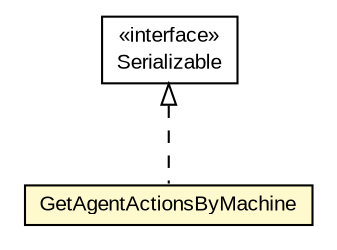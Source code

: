 #!/usr/local/bin/dot
#
# Class diagram 
# Generated by UMLGraph version R5_6-24-gf6e263 (http://www.umlgraph.org/)
#

digraph G {
	edge [fontname="arial",fontsize=10,labelfontname="arial",labelfontsize=10];
	node [fontname="arial",fontsize=10,shape=plaintext];
	nodesep=0.25;
	ranksep=0.5;
	// org.miloss.fgsms.services.interfaces.policyconfiguration.GetAgentActionsByMachine
	c403280 [label=<<table title="org.miloss.fgsms.services.interfaces.policyconfiguration.GetAgentActionsByMachine" border="0" cellborder="1" cellspacing="0" cellpadding="2" port="p" bgcolor="lemonChiffon" href="./GetAgentActionsByMachine.html">
		<tr><td><table border="0" cellspacing="0" cellpadding="1">
<tr><td align="center" balign="center"> GetAgentActionsByMachine </td></tr>
		</table></td></tr>
		</table>>, URL="./GetAgentActionsByMachine.html", fontname="arial", fontcolor="black", fontsize=10.0];
	//org.miloss.fgsms.services.interfaces.policyconfiguration.GetAgentActionsByMachine implements java.io.Serializable
	c403867:p -> c403280:p [dir=back,arrowtail=empty,style=dashed];
	// java.io.Serializable
	c403867 [label=<<table title="java.io.Serializable" border="0" cellborder="1" cellspacing="0" cellpadding="2" port="p" href="http://java.sun.com/j2se/1.4.2/docs/api/java/io/Serializable.html">
		<tr><td><table border="0" cellspacing="0" cellpadding="1">
<tr><td align="center" balign="center"> &#171;interface&#187; </td></tr>
<tr><td align="center" balign="center"> Serializable </td></tr>
		</table></td></tr>
		</table>>, URL="http://java.sun.com/j2se/1.4.2/docs/api/java/io/Serializable.html", fontname="arial", fontcolor="black", fontsize=10.0];
}


